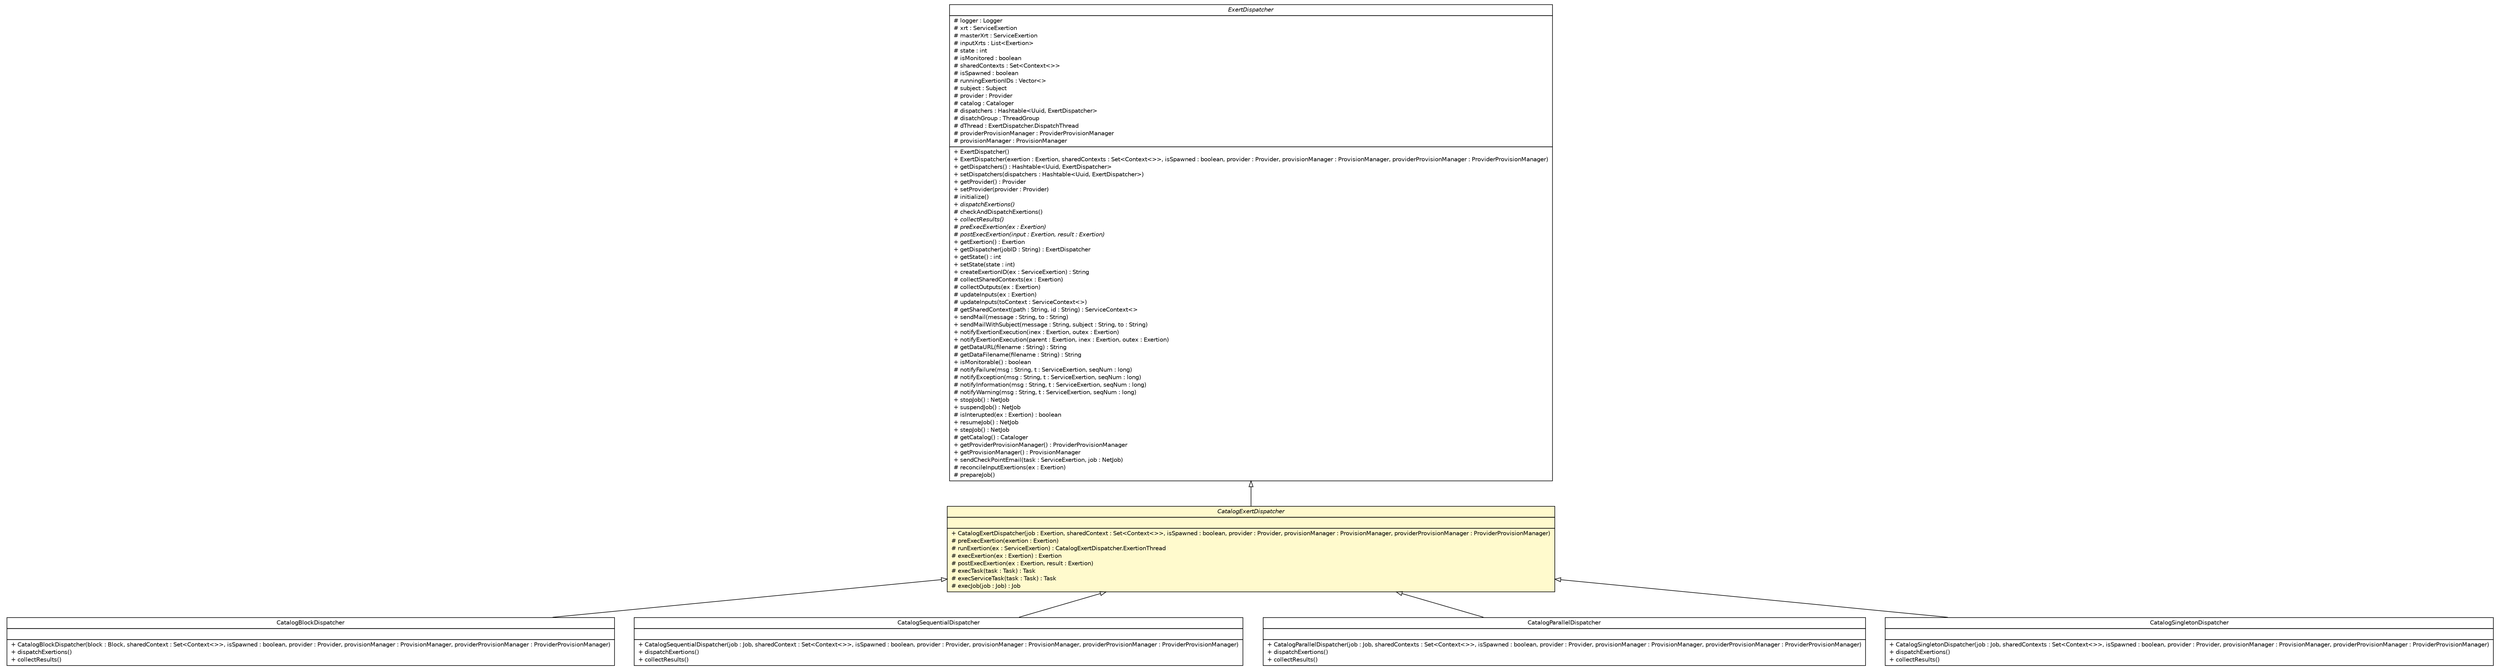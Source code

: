 #!/usr/local/bin/dot
#
# Class diagram 
# Generated by UMLGraph version R5_6 (http://www.umlgraph.org/)
#

digraph G {
	edge [fontname="Helvetica",fontsize=10,labelfontname="Helvetica",labelfontsize=10];
	node [fontname="Helvetica",fontsize=10,shape=plaintext];
	nodesep=0.25;
	ranksep=0.5;
	// sorcer.core.dispatch.CatalogBlockDispatcher
	c113752 [label=<<table title="sorcer.core.dispatch.CatalogBlockDispatcher" border="0" cellborder="1" cellspacing="0" cellpadding="2" port="p" href="./CatalogBlockDispatcher.html">
		<tr><td><table border="0" cellspacing="0" cellpadding="1">
<tr><td align="center" balign="center"> CatalogBlockDispatcher </td></tr>
		</table></td></tr>
		<tr><td><table border="0" cellspacing="0" cellpadding="1">
<tr><td align="left" balign="left">  </td></tr>
		</table></td></tr>
		<tr><td><table border="0" cellspacing="0" cellpadding="1">
<tr><td align="left" balign="left"> + CatalogBlockDispatcher(block : Block, sharedContext : Set&lt;Context&lt;&gt;&gt;, isSpawned : boolean, provider : Provider, provisionManager : ProvisionManager, providerProvisionManager : ProviderProvisionManager) </td></tr>
<tr><td align="left" balign="left"> + dispatchExertions() </td></tr>
<tr><td align="left" balign="left"> + collectResults() </td></tr>
		</table></td></tr>
		</table>>, URL="./CatalogBlockDispatcher.html", fontname="Helvetica", fontcolor="black", fontsize=10.0];
	// sorcer.core.dispatch.CatalogExertDispatcher
	c113763 [label=<<table title="sorcer.core.dispatch.CatalogExertDispatcher" border="0" cellborder="1" cellspacing="0" cellpadding="2" port="p" bgcolor="lemonChiffon" href="./CatalogExertDispatcher.html">
		<tr><td><table border="0" cellspacing="0" cellpadding="1">
<tr><td align="center" balign="center"><font face="Helvetica-Oblique"> CatalogExertDispatcher </font></td></tr>
		</table></td></tr>
		<tr><td><table border="0" cellspacing="0" cellpadding="1">
<tr><td align="left" balign="left">  </td></tr>
		</table></td></tr>
		<tr><td><table border="0" cellspacing="0" cellpadding="1">
<tr><td align="left" balign="left"> + CatalogExertDispatcher(job : Exertion, sharedContext : Set&lt;Context&lt;&gt;&gt;, isSpawned : boolean, provider : Provider, provisionManager : ProvisionManager, providerProvisionManager : ProviderProvisionManager) </td></tr>
<tr><td align="left" balign="left"> # preExecExertion(exertion : Exertion) </td></tr>
<tr><td align="left" balign="left"> # runExertion(ex : ServiceExertion) : CatalogExertDispatcher.ExertionThread </td></tr>
<tr><td align="left" balign="left"> # execExertion(ex : Exertion) : Exertion </td></tr>
<tr><td align="left" balign="left"> # postExecExertion(ex : Exertion, result : Exertion) </td></tr>
<tr><td align="left" balign="left"> # execTask(task : Task) : Task </td></tr>
<tr><td align="left" balign="left"> # execServiceTask(task : Task) : Task </td></tr>
<tr><td align="left" balign="left"> # execJob(job : Job) : Job </td></tr>
		</table></td></tr>
		</table>>, URL="./CatalogExertDispatcher.html", fontname="Helvetica", fontcolor="black", fontsize=10.0];
	// sorcer.core.dispatch.CatalogSequentialDispatcher
	c113765 [label=<<table title="sorcer.core.dispatch.CatalogSequentialDispatcher" border="0" cellborder="1" cellspacing="0" cellpadding="2" port="p" href="./CatalogSequentialDispatcher.html">
		<tr><td><table border="0" cellspacing="0" cellpadding="1">
<tr><td align="center" balign="center"> CatalogSequentialDispatcher </td></tr>
		</table></td></tr>
		<tr><td><table border="0" cellspacing="0" cellpadding="1">
<tr><td align="left" balign="left">  </td></tr>
		</table></td></tr>
		<tr><td><table border="0" cellspacing="0" cellpadding="1">
<tr><td align="left" balign="left"> + CatalogSequentialDispatcher(job : Job, sharedContext : Set&lt;Context&lt;&gt;&gt;, isSpawned : boolean, provider : Provider, provisionManager : ProvisionManager, providerProvisionManager : ProviderProvisionManager) </td></tr>
<tr><td align="left" balign="left"> + dispatchExertions() </td></tr>
<tr><td align="left" balign="left"> + collectResults() </td></tr>
		</table></td></tr>
		</table>>, URL="./CatalogSequentialDispatcher.html", fontname="Helvetica", fontcolor="black", fontsize=10.0];
	// sorcer.core.dispatch.CatalogParallelDispatcher
	c113767 [label=<<table title="sorcer.core.dispatch.CatalogParallelDispatcher" border="0" cellborder="1" cellspacing="0" cellpadding="2" port="p" href="./CatalogParallelDispatcher.html">
		<tr><td><table border="0" cellspacing="0" cellpadding="1">
<tr><td align="center" balign="center"> CatalogParallelDispatcher </td></tr>
		</table></td></tr>
		<tr><td><table border="0" cellspacing="0" cellpadding="1">
<tr><td align="left" balign="left">  </td></tr>
		</table></td></tr>
		<tr><td><table border="0" cellspacing="0" cellpadding="1">
<tr><td align="left" balign="left"> + CatalogParallelDispatcher(job : Job, sharedContexts : Set&lt;Context&lt;&gt;&gt;, isSpawned : boolean, provider : Provider, provisionManager : ProvisionManager, providerProvisionManager : ProviderProvisionManager) </td></tr>
<tr><td align="left" balign="left"> + dispatchExertions() </td></tr>
<tr><td align="left" balign="left"> + collectResults() </td></tr>
		</table></td></tr>
		</table>>, URL="./CatalogParallelDispatcher.html", fontname="Helvetica", fontcolor="black", fontsize=10.0];
	// sorcer.core.dispatch.CatalogSingletonDispatcher
	c113768 [label=<<table title="sorcer.core.dispatch.CatalogSingletonDispatcher" border="0" cellborder="1" cellspacing="0" cellpadding="2" port="p" href="./CatalogSingletonDispatcher.html">
		<tr><td><table border="0" cellspacing="0" cellpadding="1">
<tr><td align="center" balign="center"> CatalogSingletonDispatcher </td></tr>
		</table></td></tr>
		<tr><td><table border="0" cellspacing="0" cellpadding="1">
<tr><td align="left" balign="left">  </td></tr>
		</table></td></tr>
		<tr><td><table border="0" cellspacing="0" cellpadding="1">
<tr><td align="left" balign="left"> + CatalogSingletonDispatcher(job : Job, sharedContexts : Set&lt;Context&lt;&gt;&gt;, isSpawned : boolean, provider : Provider, provisionManager : ProvisionManager, providerProvisionManager : ProviderProvisionManager) </td></tr>
<tr><td align="left" balign="left"> + dispatchExertions() </td></tr>
<tr><td align="left" balign="left"> + collectResults() </td></tr>
		</table></td></tr>
		</table>>, URL="./CatalogSingletonDispatcher.html", fontname="Helvetica", fontcolor="black", fontsize=10.0];
	// sorcer.core.dispatch.ExertDispatcher
	c113772 [label=<<table title="sorcer.core.dispatch.ExertDispatcher" border="0" cellborder="1" cellspacing="0" cellpadding="2" port="p" href="./ExertDispatcher.html">
		<tr><td><table border="0" cellspacing="0" cellpadding="1">
<tr><td align="center" balign="center"><font face="Helvetica-Oblique"> ExertDispatcher </font></td></tr>
		</table></td></tr>
		<tr><td><table border="0" cellspacing="0" cellpadding="1">
<tr><td align="left" balign="left"> # logger : Logger </td></tr>
<tr><td align="left" balign="left"> # xrt : ServiceExertion </td></tr>
<tr><td align="left" balign="left"> # masterXrt : ServiceExertion </td></tr>
<tr><td align="left" balign="left"> # inputXrts : List&lt;Exertion&gt; </td></tr>
<tr><td align="left" balign="left"> # state : int </td></tr>
<tr><td align="left" balign="left"> # isMonitored : boolean </td></tr>
<tr><td align="left" balign="left"> # sharedContexts : Set&lt;Context&lt;&gt;&gt; </td></tr>
<tr><td align="left" balign="left"> # isSpawned : boolean </td></tr>
<tr><td align="left" balign="left"> # runningExertionIDs : Vector&lt;&gt; </td></tr>
<tr><td align="left" balign="left"> # subject : Subject </td></tr>
<tr><td align="left" balign="left"> # provider : Provider </td></tr>
<tr><td align="left" balign="left"> # catalog : Cataloger </td></tr>
<tr><td align="left" balign="left"> # dispatchers : Hashtable&lt;Uuid, ExertDispatcher&gt; </td></tr>
<tr><td align="left" balign="left"> # disatchGroup : ThreadGroup </td></tr>
<tr><td align="left" balign="left"> # dThread : ExertDispatcher.DispatchThread </td></tr>
<tr><td align="left" balign="left"> # providerProvisionManager : ProviderProvisionManager </td></tr>
<tr><td align="left" balign="left"> # provisionManager : ProvisionManager </td></tr>
		</table></td></tr>
		<tr><td><table border="0" cellspacing="0" cellpadding="1">
<tr><td align="left" balign="left"> + ExertDispatcher() </td></tr>
<tr><td align="left" balign="left"> + ExertDispatcher(exertion : Exertion, sharedContexts : Set&lt;Context&lt;&gt;&gt;, isSpawned : boolean, provider : Provider, provisionManager : ProvisionManager, providerProvisionManager : ProviderProvisionManager) </td></tr>
<tr><td align="left" balign="left"> + getDispatchers() : Hashtable&lt;Uuid, ExertDispatcher&gt; </td></tr>
<tr><td align="left" balign="left"> + setDispatchers(dispatchers : Hashtable&lt;Uuid, ExertDispatcher&gt;) </td></tr>
<tr><td align="left" balign="left"> + getProvider() : Provider </td></tr>
<tr><td align="left" balign="left"> + setProvider(provider : Provider) </td></tr>
<tr><td align="left" balign="left"> # initialize() </td></tr>
<tr><td align="left" balign="left"><font face="Helvetica-Oblique" point-size="10.0"> + dispatchExertions() </font></td></tr>
<tr><td align="left" balign="left"> # checkAndDispatchExertions() </td></tr>
<tr><td align="left" balign="left"><font face="Helvetica-Oblique" point-size="10.0"> + collectResults() </font></td></tr>
<tr><td align="left" balign="left"><font face="Helvetica-Oblique" point-size="10.0"> # preExecExertion(ex : Exertion) </font></td></tr>
<tr><td align="left" balign="left"><font face="Helvetica-Oblique" point-size="10.0"> # postExecExertion(input : Exertion, result : Exertion) </font></td></tr>
<tr><td align="left" balign="left"> + getExertion() : Exertion </td></tr>
<tr><td align="left" balign="left"> + getDispatcher(jobID : String) : ExertDispatcher </td></tr>
<tr><td align="left" balign="left"> + getState() : int </td></tr>
<tr><td align="left" balign="left"> + setState(state : int) </td></tr>
<tr><td align="left" balign="left"> + createExertionID(ex : ServiceExertion) : String </td></tr>
<tr><td align="left" balign="left"> # collectSharedContexts(ex : Exertion) </td></tr>
<tr><td align="left" balign="left"> # collectOutputs(ex : Exertion) </td></tr>
<tr><td align="left" balign="left"> # updateInputs(ex : Exertion) </td></tr>
<tr><td align="left" balign="left"> # updateInputs(toContext : ServiceContext&lt;&gt;) </td></tr>
<tr><td align="left" balign="left"> # getSharedContext(path : String, id : String) : ServiceContext&lt;&gt; </td></tr>
<tr><td align="left" balign="left"> + sendMail(message : String, to : String) </td></tr>
<tr><td align="left" balign="left"> + sendMailWithSubject(message : String, subject : String, to : String) </td></tr>
<tr><td align="left" balign="left"> + notifyExertionExecution(inex : Exertion, outex : Exertion) </td></tr>
<tr><td align="left" balign="left"> + notifyExertionExecution(parent : Exertion, inex : Exertion, outex : Exertion) </td></tr>
<tr><td align="left" balign="left"> # getDataURL(filename : String) : String </td></tr>
<tr><td align="left" balign="left"> # getDataFilename(filename : String) : String </td></tr>
<tr><td align="left" balign="left"> + isMonitorable() : boolean </td></tr>
<tr><td align="left" balign="left"> # notifyFailure(msg : String, t : ServiceExertion, seqNum : long) </td></tr>
<tr><td align="left" balign="left"> # notifyException(msg : String, t : ServiceExertion, seqNum : long) </td></tr>
<tr><td align="left" balign="left"> # notifyInformation(msg : String, t : ServiceExertion, seqNum : long) </td></tr>
<tr><td align="left" balign="left"> # notifyWarning(msg : String, t : ServiceExertion, seqNum : long) </td></tr>
<tr><td align="left" balign="left"> + stopJob() : NetJob </td></tr>
<tr><td align="left" balign="left"> + suspendJob() : NetJob </td></tr>
<tr><td align="left" balign="left"> # isInterupted(ex : Exertion) : boolean </td></tr>
<tr><td align="left" balign="left"> + resumeJob() : NetJob </td></tr>
<tr><td align="left" balign="left"> + stepJob() : NetJob </td></tr>
<tr><td align="left" balign="left"> # getCatalog() : Cataloger </td></tr>
<tr><td align="left" balign="left"> + getProviderProvisionManager() : ProviderProvisionManager </td></tr>
<tr><td align="left" balign="left"> + getProvisionManager() : ProvisionManager </td></tr>
<tr><td align="left" balign="left"> + sendCheckPointEmail(task : ServiceExertion, job : NetJob) </td></tr>
<tr><td align="left" balign="left"> # reconcileInputExertions(ex : Exertion) </td></tr>
<tr><td align="left" balign="left"> # prepareJob() </td></tr>
		</table></td></tr>
		</table>>, URL="./ExertDispatcher.html", fontname="Helvetica", fontcolor="black", fontsize=10.0];
	//sorcer.core.dispatch.CatalogBlockDispatcher extends sorcer.core.dispatch.CatalogExertDispatcher
	c113763:p -> c113752:p [dir=back,arrowtail=empty];
	//sorcer.core.dispatch.CatalogExertDispatcher extends sorcer.core.dispatch.ExertDispatcher
	c113772:p -> c113763:p [dir=back,arrowtail=empty];
	//sorcer.core.dispatch.CatalogSequentialDispatcher extends sorcer.core.dispatch.CatalogExertDispatcher
	c113763:p -> c113765:p [dir=back,arrowtail=empty];
	//sorcer.core.dispatch.CatalogParallelDispatcher extends sorcer.core.dispatch.CatalogExertDispatcher
	c113763:p -> c113767:p [dir=back,arrowtail=empty];
	//sorcer.core.dispatch.CatalogSingletonDispatcher extends sorcer.core.dispatch.CatalogExertDispatcher
	c113763:p -> c113768:p [dir=back,arrowtail=empty];
}

